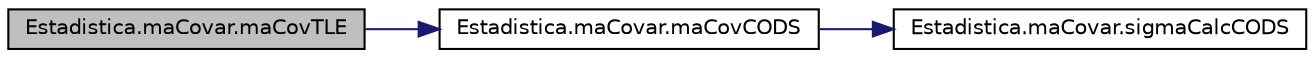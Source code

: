 digraph G
{
  edge [fontname="Helvetica",fontsize="10",labelfontname="Helvetica",labelfontsize="10"];
  node [fontname="Helvetica",fontsize="10",shape=record];
  rankdir="LR";
  Node1 [label="Estadistica.maCovar.maCovTLE",height=0.2,width=0.4,color="black", fillcolor="grey75", style="filled" fontcolor="black"];
  Node1 -> Node2 [color="midnightblue",fontsize="10",style="solid",fontname="Helvetica"];
  Node2 [label="Estadistica.maCovar.maCovCODS",height=0.2,width=0.4,color="black", fillcolor="white", style="filled",URL="$namespace_estadistica_1_1ma_covar.html#a832b0372f644397fe8a443add309ba1e"];
  Node2 -> Node3 [color="midnightblue",fontsize="10",style="solid",fontname="Helvetica"];
  Node3 [label="Estadistica.maCovar.sigmaCalcCODS",height=0.2,width=0.4,color="black", fillcolor="white", style="filled",URL="$namespace_estadistica_1_1ma_covar.html#a3343dc68ba49032b874357a6c4fca628"];
}
